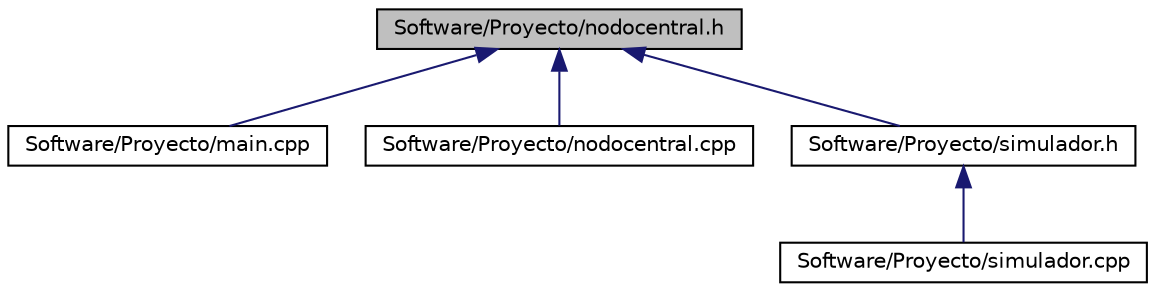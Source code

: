 digraph G
{
  edge [fontname="Helvetica",fontsize="10",labelfontname="Helvetica",labelfontsize="10"];
  node [fontname="Helvetica",fontsize="10",shape=record];
  Node1 [label="Software/Proyecto/nodocentral.h",height=0.2,width=0.4,color="black", fillcolor="grey75", style="filled" fontcolor="black"];
  Node1 -> Node2 [dir="back",color="midnightblue",fontsize="10",style="solid",fontname="Helvetica"];
  Node2 [label="Software/Proyecto/main.cpp",height=0.2,width=0.4,color="black", fillcolor="white", style="filled",URL="$main_8cpp.html"];
  Node1 -> Node3 [dir="back",color="midnightblue",fontsize="10",style="solid",fontname="Helvetica"];
  Node3 [label="Software/Proyecto/nodocentral.cpp",height=0.2,width=0.4,color="black", fillcolor="white", style="filled",URL="$nodocentral_8cpp.html"];
  Node1 -> Node4 [dir="back",color="midnightblue",fontsize="10",style="solid",fontname="Helvetica"];
  Node4 [label="Software/Proyecto/simulador.h",height=0.2,width=0.4,color="black", fillcolor="white", style="filled",URL="$simulador_8h.html"];
  Node4 -> Node5 [dir="back",color="midnightblue",fontsize="10",style="solid",fontname="Helvetica"];
  Node5 [label="Software/Proyecto/simulador.cpp",height=0.2,width=0.4,color="black", fillcolor="white", style="filled",URL="$simulador_8cpp.html"];
}
